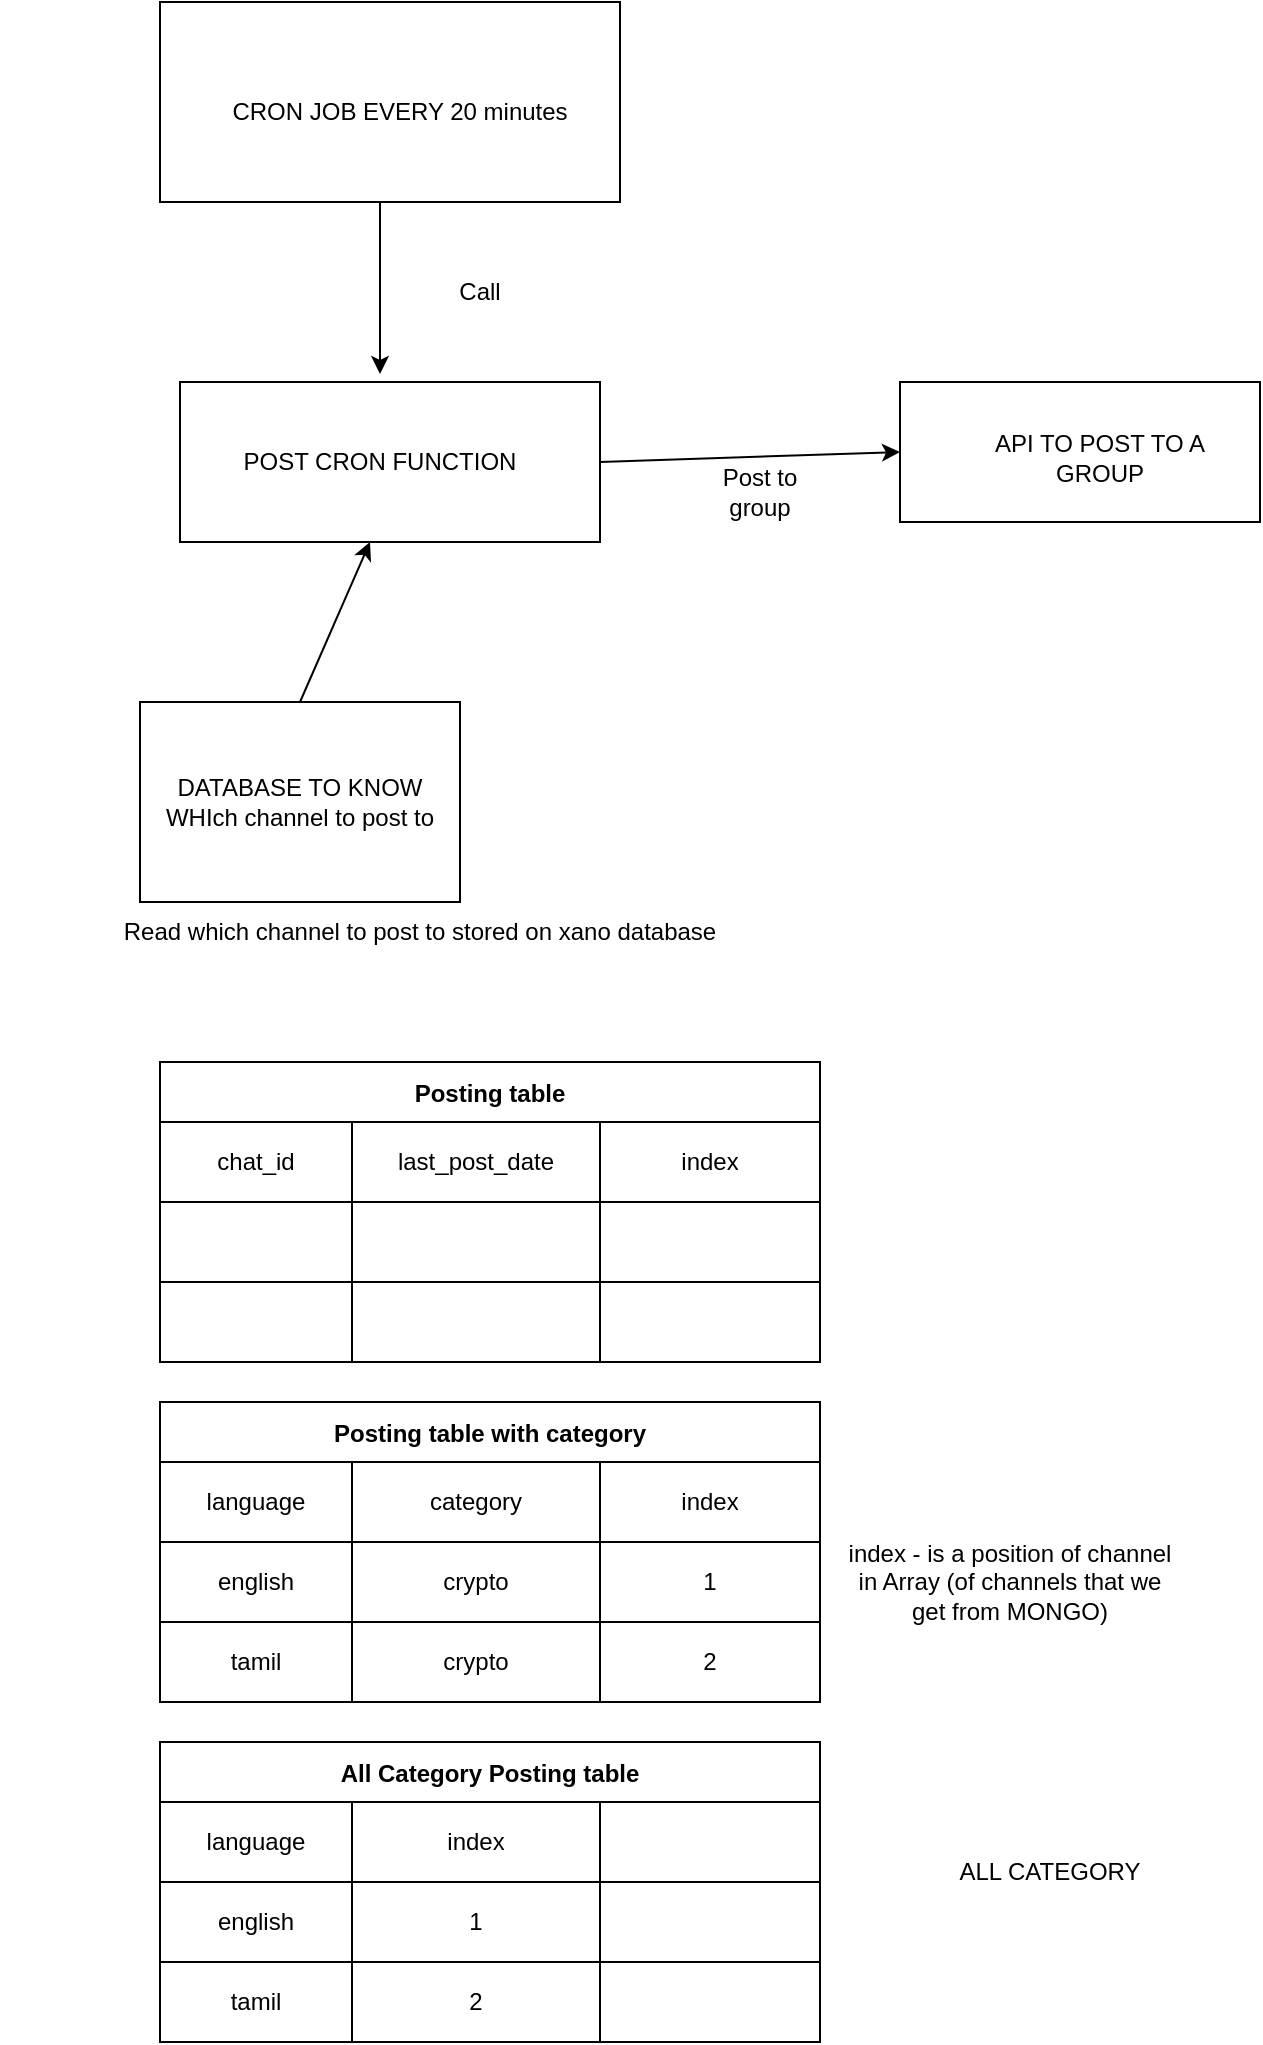 <mxfile version="20.4.0" type="github">
  <diagram id="Hd6_HOvl1Z_6X6F8vjRE" name="Page-1">
    <mxGraphModel dx="1422" dy="832" grid="1" gridSize="10" guides="1" tooltips="1" connect="1" arrows="1" fold="1" page="1" pageScale="1" pageWidth="850" pageHeight="1100" math="0" shadow="0">
      <root>
        <mxCell id="0" />
        <mxCell id="1" parent="0" />
        <mxCell id="3_pXsogMDmq3JiXas6NS-1" value="" style="rounded=0;whiteSpace=wrap;html=1;" parent="1" vertex="1">
          <mxGeometry x="90" y="100" width="230" height="100" as="geometry" />
        </mxCell>
        <mxCell id="3_pXsogMDmq3JiXas6NS-2" value="" style="rounded=0;whiteSpace=wrap;html=1;" parent="1" vertex="1">
          <mxGeometry x="100" y="290" width="210" height="80" as="geometry" />
        </mxCell>
        <mxCell id="3_pXsogMDmq3JiXas6NS-3" value="" style="rounded=0;whiteSpace=wrap;html=1;" parent="1" vertex="1">
          <mxGeometry x="80" y="450" width="160" height="100" as="geometry" />
        </mxCell>
        <mxCell id="3_pXsogMDmq3JiXas6NS-4" value="" style="rounded=0;whiteSpace=wrap;html=1;" parent="1" vertex="1">
          <mxGeometry x="460" y="290" width="180" height="70" as="geometry" />
        </mxCell>
        <mxCell id="3_pXsogMDmq3JiXas6NS-5" value="CRON JOB EVERY 20 minutes" style="text;html=1;strokeColor=none;fillColor=none;align=center;verticalAlign=middle;whiteSpace=wrap;rounded=0;" parent="1" vertex="1">
          <mxGeometry x="110" y="120" width="200" height="70" as="geometry" />
        </mxCell>
        <mxCell id="3_pXsogMDmq3JiXas6NS-6" value="POST CRON FUNCTION" style="text;html=1;strokeColor=none;fillColor=none;align=center;verticalAlign=middle;whiteSpace=wrap;rounded=0;" parent="1" vertex="1">
          <mxGeometry x="120" y="315" width="160" height="30" as="geometry" />
        </mxCell>
        <mxCell id="3_pXsogMDmq3JiXas6NS-7" value="API TO POST TO A GROUP" style="text;html=1;strokeColor=none;fillColor=none;align=center;verticalAlign=middle;whiteSpace=wrap;rounded=0;" parent="1" vertex="1">
          <mxGeometry x="500" y="310" width="120" height="35" as="geometry" />
        </mxCell>
        <mxCell id="3_pXsogMDmq3JiXas6NS-8" value="DATABASE TO KNOW WHIch channel to post to" style="text;html=1;strokeColor=none;fillColor=none;align=center;verticalAlign=middle;whiteSpace=wrap;rounded=0;" parent="1" vertex="1">
          <mxGeometry x="80" y="450" width="160" height="100" as="geometry" />
        </mxCell>
        <mxCell id="3_pXsogMDmq3JiXas6NS-10" value="" style="endArrow=classic;html=1;rounded=0;exitX=1;exitY=0.5;exitDx=0;exitDy=0;entryX=0;entryY=0.5;entryDx=0;entryDy=0;" parent="1" source="3_pXsogMDmq3JiXas6NS-2" target="3_pXsogMDmq3JiXas6NS-4" edge="1">
          <mxGeometry width="50" height="50" relative="1" as="geometry">
            <mxPoint x="400" y="270" as="sourcePoint" />
            <mxPoint x="450" y="220" as="targetPoint" />
            <Array as="points" />
          </mxGeometry>
        </mxCell>
        <mxCell id="3_pXsogMDmq3JiXas6NS-11" value="" style="endArrow=classic;html=1;rounded=0;" parent="1" edge="1">
          <mxGeometry width="50" height="50" relative="1" as="geometry">
            <mxPoint x="200" y="200" as="sourcePoint" />
            <mxPoint x="200" y="286" as="targetPoint" />
            <Array as="points">
              <mxPoint x="200" y="200" />
            </Array>
          </mxGeometry>
        </mxCell>
        <mxCell id="3_pXsogMDmq3JiXas6NS-12" value="" style="endArrow=classic;html=1;rounded=0;exitX=0.5;exitY=0;exitDx=0;exitDy=0;" parent="1" edge="1" source="3_pXsogMDmq3JiXas6NS-8">
          <mxGeometry width="50" height="50" relative="1" as="geometry">
            <mxPoint x="200" y="420" as="sourcePoint" />
            <mxPoint x="195" y="370" as="targetPoint" />
            <Array as="points" />
          </mxGeometry>
        </mxCell>
        <mxCell id="3_pXsogMDmq3JiXas6NS-13" value="Call" style="text;html=1;strokeColor=none;fillColor=none;align=center;verticalAlign=middle;whiteSpace=wrap;rounded=0;" parent="1" vertex="1">
          <mxGeometry x="220" y="230" width="60" height="30" as="geometry" />
        </mxCell>
        <mxCell id="3_pXsogMDmq3JiXas6NS-14" value="Post to group" style="text;html=1;strokeColor=none;fillColor=none;align=center;verticalAlign=middle;whiteSpace=wrap;rounded=0;" parent="1" vertex="1">
          <mxGeometry x="360" y="330" width="60" height="30" as="geometry" />
        </mxCell>
        <mxCell id="3_pXsogMDmq3JiXas6NS-16" value="Read which channel to post to stored on xano database" style="text;html=1;strokeColor=none;fillColor=none;align=center;verticalAlign=middle;whiteSpace=wrap;rounded=0;" parent="1" vertex="1">
          <mxGeometry x="10" y="550" width="420" height="30" as="geometry" />
        </mxCell>
        <mxCell id="KsL_yaV4-ewFxAvFqIdn-2" value="Posting table" style="shape=table;startSize=30;container=1;collapsible=0;childLayout=tableLayout;fontStyle=1;align=center;" vertex="1" parent="1">
          <mxGeometry x="90" y="630" width="330" height="150" as="geometry" />
        </mxCell>
        <mxCell id="KsL_yaV4-ewFxAvFqIdn-3" value="" style="shape=tableRow;horizontal=0;startSize=0;swimlaneHead=0;swimlaneBody=0;top=0;left=0;bottom=0;right=0;collapsible=0;dropTarget=0;fillColor=none;points=[[0,0.5],[1,0.5]];portConstraint=eastwest;" vertex="1" parent="KsL_yaV4-ewFxAvFqIdn-2">
          <mxGeometry y="30" width="330" height="40" as="geometry" />
        </mxCell>
        <mxCell id="KsL_yaV4-ewFxAvFqIdn-4" value="chat_id" style="shape=partialRectangle;html=1;whiteSpace=wrap;connectable=0;fillColor=none;top=0;left=0;bottom=0;right=0;overflow=hidden;" vertex="1" parent="KsL_yaV4-ewFxAvFqIdn-3">
          <mxGeometry width="96" height="40" as="geometry">
            <mxRectangle width="96" height="40" as="alternateBounds" />
          </mxGeometry>
        </mxCell>
        <mxCell id="KsL_yaV4-ewFxAvFqIdn-5" value="last_post_date" style="shape=partialRectangle;html=1;whiteSpace=wrap;connectable=0;fillColor=none;top=0;left=0;bottom=0;right=0;overflow=hidden;" vertex="1" parent="KsL_yaV4-ewFxAvFqIdn-3">
          <mxGeometry x="96" width="124" height="40" as="geometry">
            <mxRectangle width="124" height="40" as="alternateBounds" />
          </mxGeometry>
        </mxCell>
        <mxCell id="KsL_yaV4-ewFxAvFqIdn-6" value="index" style="shape=partialRectangle;html=1;whiteSpace=wrap;connectable=0;fillColor=none;top=0;left=0;bottom=0;right=0;overflow=hidden;" vertex="1" parent="KsL_yaV4-ewFxAvFqIdn-3">
          <mxGeometry x="220" width="110" height="40" as="geometry">
            <mxRectangle width="110" height="40" as="alternateBounds" />
          </mxGeometry>
        </mxCell>
        <mxCell id="KsL_yaV4-ewFxAvFqIdn-7" value="" style="shape=tableRow;horizontal=0;startSize=0;swimlaneHead=0;swimlaneBody=0;top=0;left=0;bottom=0;right=0;collapsible=0;dropTarget=0;fillColor=none;points=[[0,0.5],[1,0.5]];portConstraint=eastwest;" vertex="1" parent="KsL_yaV4-ewFxAvFqIdn-2">
          <mxGeometry y="70" width="330" height="40" as="geometry" />
        </mxCell>
        <mxCell id="KsL_yaV4-ewFxAvFqIdn-8" value="" style="shape=partialRectangle;html=1;whiteSpace=wrap;connectable=0;fillColor=none;top=0;left=0;bottom=0;right=0;overflow=hidden;" vertex="1" parent="KsL_yaV4-ewFxAvFqIdn-7">
          <mxGeometry width="96" height="40" as="geometry">
            <mxRectangle width="96" height="40" as="alternateBounds" />
          </mxGeometry>
        </mxCell>
        <mxCell id="KsL_yaV4-ewFxAvFqIdn-9" value="" style="shape=partialRectangle;html=1;whiteSpace=wrap;connectable=0;fillColor=none;top=0;left=0;bottom=0;right=0;overflow=hidden;" vertex="1" parent="KsL_yaV4-ewFxAvFqIdn-7">
          <mxGeometry x="96" width="124" height="40" as="geometry">
            <mxRectangle width="124" height="40" as="alternateBounds" />
          </mxGeometry>
        </mxCell>
        <mxCell id="KsL_yaV4-ewFxAvFqIdn-10" value="" style="shape=partialRectangle;html=1;whiteSpace=wrap;connectable=0;fillColor=none;top=0;left=0;bottom=0;right=0;overflow=hidden;" vertex="1" parent="KsL_yaV4-ewFxAvFqIdn-7">
          <mxGeometry x="220" width="110" height="40" as="geometry">
            <mxRectangle width="110" height="40" as="alternateBounds" />
          </mxGeometry>
        </mxCell>
        <mxCell id="KsL_yaV4-ewFxAvFqIdn-11" value="" style="shape=tableRow;horizontal=0;startSize=0;swimlaneHead=0;swimlaneBody=0;top=0;left=0;bottom=0;right=0;collapsible=0;dropTarget=0;fillColor=none;points=[[0,0.5],[1,0.5]];portConstraint=eastwest;" vertex="1" parent="KsL_yaV4-ewFxAvFqIdn-2">
          <mxGeometry y="110" width="330" height="40" as="geometry" />
        </mxCell>
        <mxCell id="KsL_yaV4-ewFxAvFqIdn-12" value="" style="shape=partialRectangle;html=1;whiteSpace=wrap;connectable=0;fillColor=none;top=0;left=0;bottom=0;right=0;overflow=hidden;" vertex="1" parent="KsL_yaV4-ewFxAvFqIdn-11">
          <mxGeometry width="96" height="40" as="geometry">
            <mxRectangle width="96" height="40" as="alternateBounds" />
          </mxGeometry>
        </mxCell>
        <mxCell id="KsL_yaV4-ewFxAvFqIdn-13" value="" style="shape=partialRectangle;html=1;whiteSpace=wrap;connectable=0;fillColor=none;top=0;left=0;bottom=0;right=0;overflow=hidden;" vertex="1" parent="KsL_yaV4-ewFxAvFqIdn-11">
          <mxGeometry x="96" width="124" height="40" as="geometry">
            <mxRectangle width="124" height="40" as="alternateBounds" />
          </mxGeometry>
        </mxCell>
        <mxCell id="KsL_yaV4-ewFxAvFqIdn-14" value="" style="shape=partialRectangle;html=1;whiteSpace=wrap;connectable=0;fillColor=none;top=0;left=0;bottom=0;right=0;overflow=hidden;" vertex="1" parent="KsL_yaV4-ewFxAvFqIdn-11">
          <mxGeometry x="220" width="110" height="40" as="geometry">
            <mxRectangle width="110" height="40" as="alternateBounds" />
          </mxGeometry>
        </mxCell>
        <mxCell id="KsL_yaV4-ewFxAvFqIdn-15" value="Posting table with category" style="shape=table;startSize=30;container=1;collapsible=0;childLayout=tableLayout;fontStyle=1;align=center;" vertex="1" parent="1">
          <mxGeometry x="90" y="800" width="330" height="150" as="geometry" />
        </mxCell>
        <mxCell id="KsL_yaV4-ewFxAvFqIdn-16" value="" style="shape=tableRow;horizontal=0;startSize=0;swimlaneHead=0;swimlaneBody=0;top=0;left=0;bottom=0;right=0;collapsible=0;dropTarget=0;fillColor=none;points=[[0,0.5],[1,0.5]];portConstraint=eastwest;" vertex="1" parent="KsL_yaV4-ewFxAvFqIdn-15">
          <mxGeometry y="30" width="330" height="40" as="geometry" />
        </mxCell>
        <mxCell id="KsL_yaV4-ewFxAvFqIdn-17" value="language" style="shape=partialRectangle;html=1;whiteSpace=wrap;connectable=0;fillColor=none;top=0;left=0;bottom=0;right=0;overflow=hidden;" vertex="1" parent="KsL_yaV4-ewFxAvFqIdn-16">
          <mxGeometry width="96" height="40" as="geometry">
            <mxRectangle width="96" height="40" as="alternateBounds" />
          </mxGeometry>
        </mxCell>
        <mxCell id="KsL_yaV4-ewFxAvFqIdn-18" value="category" style="shape=partialRectangle;html=1;whiteSpace=wrap;connectable=0;fillColor=none;top=0;left=0;bottom=0;right=0;overflow=hidden;" vertex="1" parent="KsL_yaV4-ewFxAvFqIdn-16">
          <mxGeometry x="96" width="124" height="40" as="geometry">
            <mxRectangle width="124" height="40" as="alternateBounds" />
          </mxGeometry>
        </mxCell>
        <mxCell id="KsL_yaV4-ewFxAvFqIdn-19" value="index" style="shape=partialRectangle;html=1;whiteSpace=wrap;connectable=0;fillColor=none;top=0;left=0;bottom=0;right=0;overflow=hidden;" vertex="1" parent="KsL_yaV4-ewFxAvFqIdn-16">
          <mxGeometry x="220" width="110" height="40" as="geometry">
            <mxRectangle width="110" height="40" as="alternateBounds" />
          </mxGeometry>
        </mxCell>
        <mxCell id="KsL_yaV4-ewFxAvFqIdn-20" value="" style="shape=tableRow;horizontal=0;startSize=0;swimlaneHead=0;swimlaneBody=0;top=0;left=0;bottom=0;right=0;collapsible=0;dropTarget=0;fillColor=none;points=[[0,0.5],[1,0.5]];portConstraint=eastwest;" vertex="1" parent="KsL_yaV4-ewFxAvFqIdn-15">
          <mxGeometry y="70" width="330" height="40" as="geometry" />
        </mxCell>
        <mxCell id="KsL_yaV4-ewFxAvFqIdn-21" value="english" style="shape=partialRectangle;html=1;whiteSpace=wrap;connectable=0;fillColor=none;top=0;left=0;bottom=0;right=0;overflow=hidden;" vertex="1" parent="KsL_yaV4-ewFxAvFqIdn-20">
          <mxGeometry width="96" height="40" as="geometry">
            <mxRectangle width="96" height="40" as="alternateBounds" />
          </mxGeometry>
        </mxCell>
        <mxCell id="KsL_yaV4-ewFxAvFqIdn-22" value="crypto" style="shape=partialRectangle;html=1;whiteSpace=wrap;connectable=0;fillColor=none;top=0;left=0;bottom=0;right=0;overflow=hidden;" vertex="1" parent="KsL_yaV4-ewFxAvFqIdn-20">
          <mxGeometry x="96" width="124" height="40" as="geometry">
            <mxRectangle width="124" height="40" as="alternateBounds" />
          </mxGeometry>
        </mxCell>
        <mxCell id="KsL_yaV4-ewFxAvFqIdn-23" value="1" style="shape=partialRectangle;html=1;whiteSpace=wrap;connectable=0;fillColor=none;top=0;left=0;bottom=0;right=0;overflow=hidden;" vertex="1" parent="KsL_yaV4-ewFxAvFqIdn-20">
          <mxGeometry x="220" width="110" height="40" as="geometry">
            <mxRectangle width="110" height="40" as="alternateBounds" />
          </mxGeometry>
        </mxCell>
        <mxCell id="KsL_yaV4-ewFxAvFqIdn-24" value="" style="shape=tableRow;horizontal=0;startSize=0;swimlaneHead=0;swimlaneBody=0;top=0;left=0;bottom=0;right=0;collapsible=0;dropTarget=0;fillColor=none;points=[[0,0.5],[1,0.5]];portConstraint=eastwest;" vertex="1" parent="KsL_yaV4-ewFxAvFqIdn-15">
          <mxGeometry y="110" width="330" height="40" as="geometry" />
        </mxCell>
        <mxCell id="KsL_yaV4-ewFxAvFqIdn-25" value="tamil" style="shape=partialRectangle;html=1;whiteSpace=wrap;connectable=0;fillColor=none;top=0;left=0;bottom=0;right=0;overflow=hidden;" vertex="1" parent="KsL_yaV4-ewFxAvFqIdn-24">
          <mxGeometry width="96" height="40" as="geometry">
            <mxRectangle width="96" height="40" as="alternateBounds" />
          </mxGeometry>
        </mxCell>
        <mxCell id="KsL_yaV4-ewFxAvFqIdn-26" value="crypto" style="shape=partialRectangle;html=1;whiteSpace=wrap;connectable=0;fillColor=none;top=0;left=0;bottom=0;right=0;overflow=hidden;" vertex="1" parent="KsL_yaV4-ewFxAvFqIdn-24">
          <mxGeometry x="96" width="124" height="40" as="geometry">
            <mxRectangle width="124" height="40" as="alternateBounds" />
          </mxGeometry>
        </mxCell>
        <mxCell id="KsL_yaV4-ewFxAvFqIdn-27" value="2" style="shape=partialRectangle;html=1;whiteSpace=wrap;connectable=0;fillColor=none;top=0;left=0;bottom=0;right=0;overflow=hidden;" vertex="1" parent="KsL_yaV4-ewFxAvFqIdn-24">
          <mxGeometry x="220" width="110" height="40" as="geometry">
            <mxRectangle width="110" height="40" as="alternateBounds" />
          </mxGeometry>
        </mxCell>
        <mxCell id="KsL_yaV4-ewFxAvFqIdn-28" value="index - is a position of channel in Array (of channels that we get from MONGO)" style="text;html=1;strokeColor=none;fillColor=none;align=center;verticalAlign=middle;whiteSpace=wrap;rounded=0;" vertex="1" parent="1">
          <mxGeometry x="430" y="840" width="170" height="100" as="geometry" />
        </mxCell>
        <mxCell id="KsL_yaV4-ewFxAvFqIdn-29" value="All Category Posting table" style="shape=table;startSize=30;container=1;collapsible=0;childLayout=tableLayout;fontStyle=1;align=center;" vertex="1" parent="1">
          <mxGeometry x="90" y="970" width="330" height="150" as="geometry" />
        </mxCell>
        <mxCell id="KsL_yaV4-ewFxAvFqIdn-30" value="" style="shape=tableRow;horizontal=0;startSize=0;swimlaneHead=0;swimlaneBody=0;top=0;left=0;bottom=0;right=0;collapsible=0;dropTarget=0;fillColor=none;points=[[0,0.5],[1,0.5]];portConstraint=eastwest;" vertex="1" parent="KsL_yaV4-ewFxAvFqIdn-29">
          <mxGeometry y="30" width="330" height="40" as="geometry" />
        </mxCell>
        <mxCell id="KsL_yaV4-ewFxAvFqIdn-31" value="language" style="shape=partialRectangle;html=1;whiteSpace=wrap;connectable=0;fillColor=none;top=0;left=0;bottom=0;right=0;overflow=hidden;" vertex="1" parent="KsL_yaV4-ewFxAvFqIdn-30">
          <mxGeometry width="96" height="40" as="geometry">
            <mxRectangle width="96" height="40" as="alternateBounds" />
          </mxGeometry>
        </mxCell>
        <mxCell id="KsL_yaV4-ewFxAvFqIdn-32" value="index" style="shape=partialRectangle;html=1;whiteSpace=wrap;connectable=0;fillColor=none;top=0;left=0;bottom=0;right=0;overflow=hidden;" vertex="1" parent="KsL_yaV4-ewFxAvFqIdn-30">
          <mxGeometry x="96" width="124" height="40" as="geometry">
            <mxRectangle width="124" height="40" as="alternateBounds" />
          </mxGeometry>
        </mxCell>
        <mxCell id="KsL_yaV4-ewFxAvFqIdn-33" value="" style="shape=partialRectangle;html=1;whiteSpace=wrap;connectable=0;fillColor=none;top=0;left=0;bottom=0;right=0;overflow=hidden;" vertex="1" parent="KsL_yaV4-ewFxAvFqIdn-30">
          <mxGeometry x="220" width="110" height="40" as="geometry">
            <mxRectangle width="110" height="40" as="alternateBounds" />
          </mxGeometry>
        </mxCell>
        <mxCell id="KsL_yaV4-ewFxAvFqIdn-34" value="" style="shape=tableRow;horizontal=0;startSize=0;swimlaneHead=0;swimlaneBody=0;top=0;left=0;bottom=0;right=0;collapsible=0;dropTarget=0;fillColor=none;points=[[0,0.5],[1,0.5]];portConstraint=eastwest;" vertex="1" parent="KsL_yaV4-ewFxAvFqIdn-29">
          <mxGeometry y="70" width="330" height="40" as="geometry" />
        </mxCell>
        <mxCell id="KsL_yaV4-ewFxAvFqIdn-35" value="english" style="shape=partialRectangle;html=1;whiteSpace=wrap;connectable=0;fillColor=none;top=0;left=0;bottom=0;right=0;overflow=hidden;" vertex="1" parent="KsL_yaV4-ewFxAvFqIdn-34">
          <mxGeometry width="96" height="40" as="geometry">
            <mxRectangle width="96" height="40" as="alternateBounds" />
          </mxGeometry>
        </mxCell>
        <mxCell id="KsL_yaV4-ewFxAvFqIdn-36" value="1" style="shape=partialRectangle;html=1;whiteSpace=wrap;connectable=0;fillColor=none;top=0;left=0;bottom=0;right=0;overflow=hidden;" vertex="1" parent="KsL_yaV4-ewFxAvFqIdn-34">
          <mxGeometry x="96" width="124" height="40" as="geometry">
            <mxRectangle width="124" height="40" as="alternateBounds" />
          </mxGeometry>
        </mxCell>
        <mxCell id="KsL_yaV4-ewFxAvFqIdn-37" value="" style="shape=partialRectangle;html=1;whiteSpace=wrap;connectable=0;fillColor=none;top=0;left=0;bottom=0;right=0;overflow=hidden;" vertex="1" parent="KsL_yaV4-ewFxAvFqIdn-34">
          <mxGeometry x="220" width="110" height="40" as="geometry">
            <mxRectangle width="110" height="40" as="alternateBounds" />
          </mxGeometry>
        </mxCell>
        <mxCell id="KsL_yaV4-ewFxAvFqIdn-38" value="" style="shape=tableRow;horizontal=0;startSize=0;swimlaneHead=0;swimlaneBody=0;top=0;left=0;bottom=0;right=0;collapsible=0;dropTarget=0;fillColor=none;points=[[0,0.5],[1,0.5]];portConstraint=eastwest;" vertex="1" parent="KsL_yaV4-ewFxAvFqIdn-29">
          <mxGeometry y="110" width="330" height="40" as="geometry" />
        </mxCell>
        <mxCell id="KsL_yaV4-ewFxAvFqIdn-39" value="tamil" style="shape=partialRectangle;html=1;whiteSpace=wrap;connectable=0;fillColor=none;top=0;left=0;bottom=0;right=0;overflow=hidden;" vertex="1" parent="KsL_yaV4-ewFxAvFqIdn-38">
          <mxGeometry width="96" height="40" as="geometry">
            <mxRectangle width="96" height="40" as="alternateBounds" />
          </mxGeometry>
        </mxCell>
        <mxCell id="KsL_yaV4-ewFxAvFqIdn-40" value="2" style="shape=partialRectangle;html=1;whiteSpace=wrap;connectable=0;fillColor=none;top=0;left=0;bottom=0;right=0;overflow=hidden;" vertex="1" parent="KsL_yaV4-ewFxAvFqIdn-38">
          <mxGeometry x="96" width="124" height="40" as="geometry">
            <mxRectangle width="124" height="40" as="alternateBounds" />
          </mxGeometry>
        </mxCell>
        <mxCell id="KsL_yaV4-ewFxAvFqIdn-41" value="" style="shape=partialRectangle;html=1;whiteSpace=wrap;connectable=0;fillColor=none;top=0;left=0;bottom=0;right=0;overflow=hidden;" vertex="1" parent="KsL_yaV4-ewFxAvFqIdn-38">
          <mxGeometry x="220" width="110" height="40" as="geometry">
            <mxRectangle width="110" height="40" as="alternateBounds" />
          </mxGeometry>
        </mxCell>
        <mxCell id="KsL_yaV4-ewFxAvFqIdn-42" value="ALL CATEGORY" style="text;html=1;strokeColor=none;fillColor=none;align=center;verticalAlign=middle;whiteSpace=wrap;rounded=0;" vertex="1" parent="1">
          <mxGeometry x="450" y="985" width="170" height="100" as="geometry" />
        </mxCell>
      </root>
    </mxGraphModel>
  </diagram>
</mxfile>
